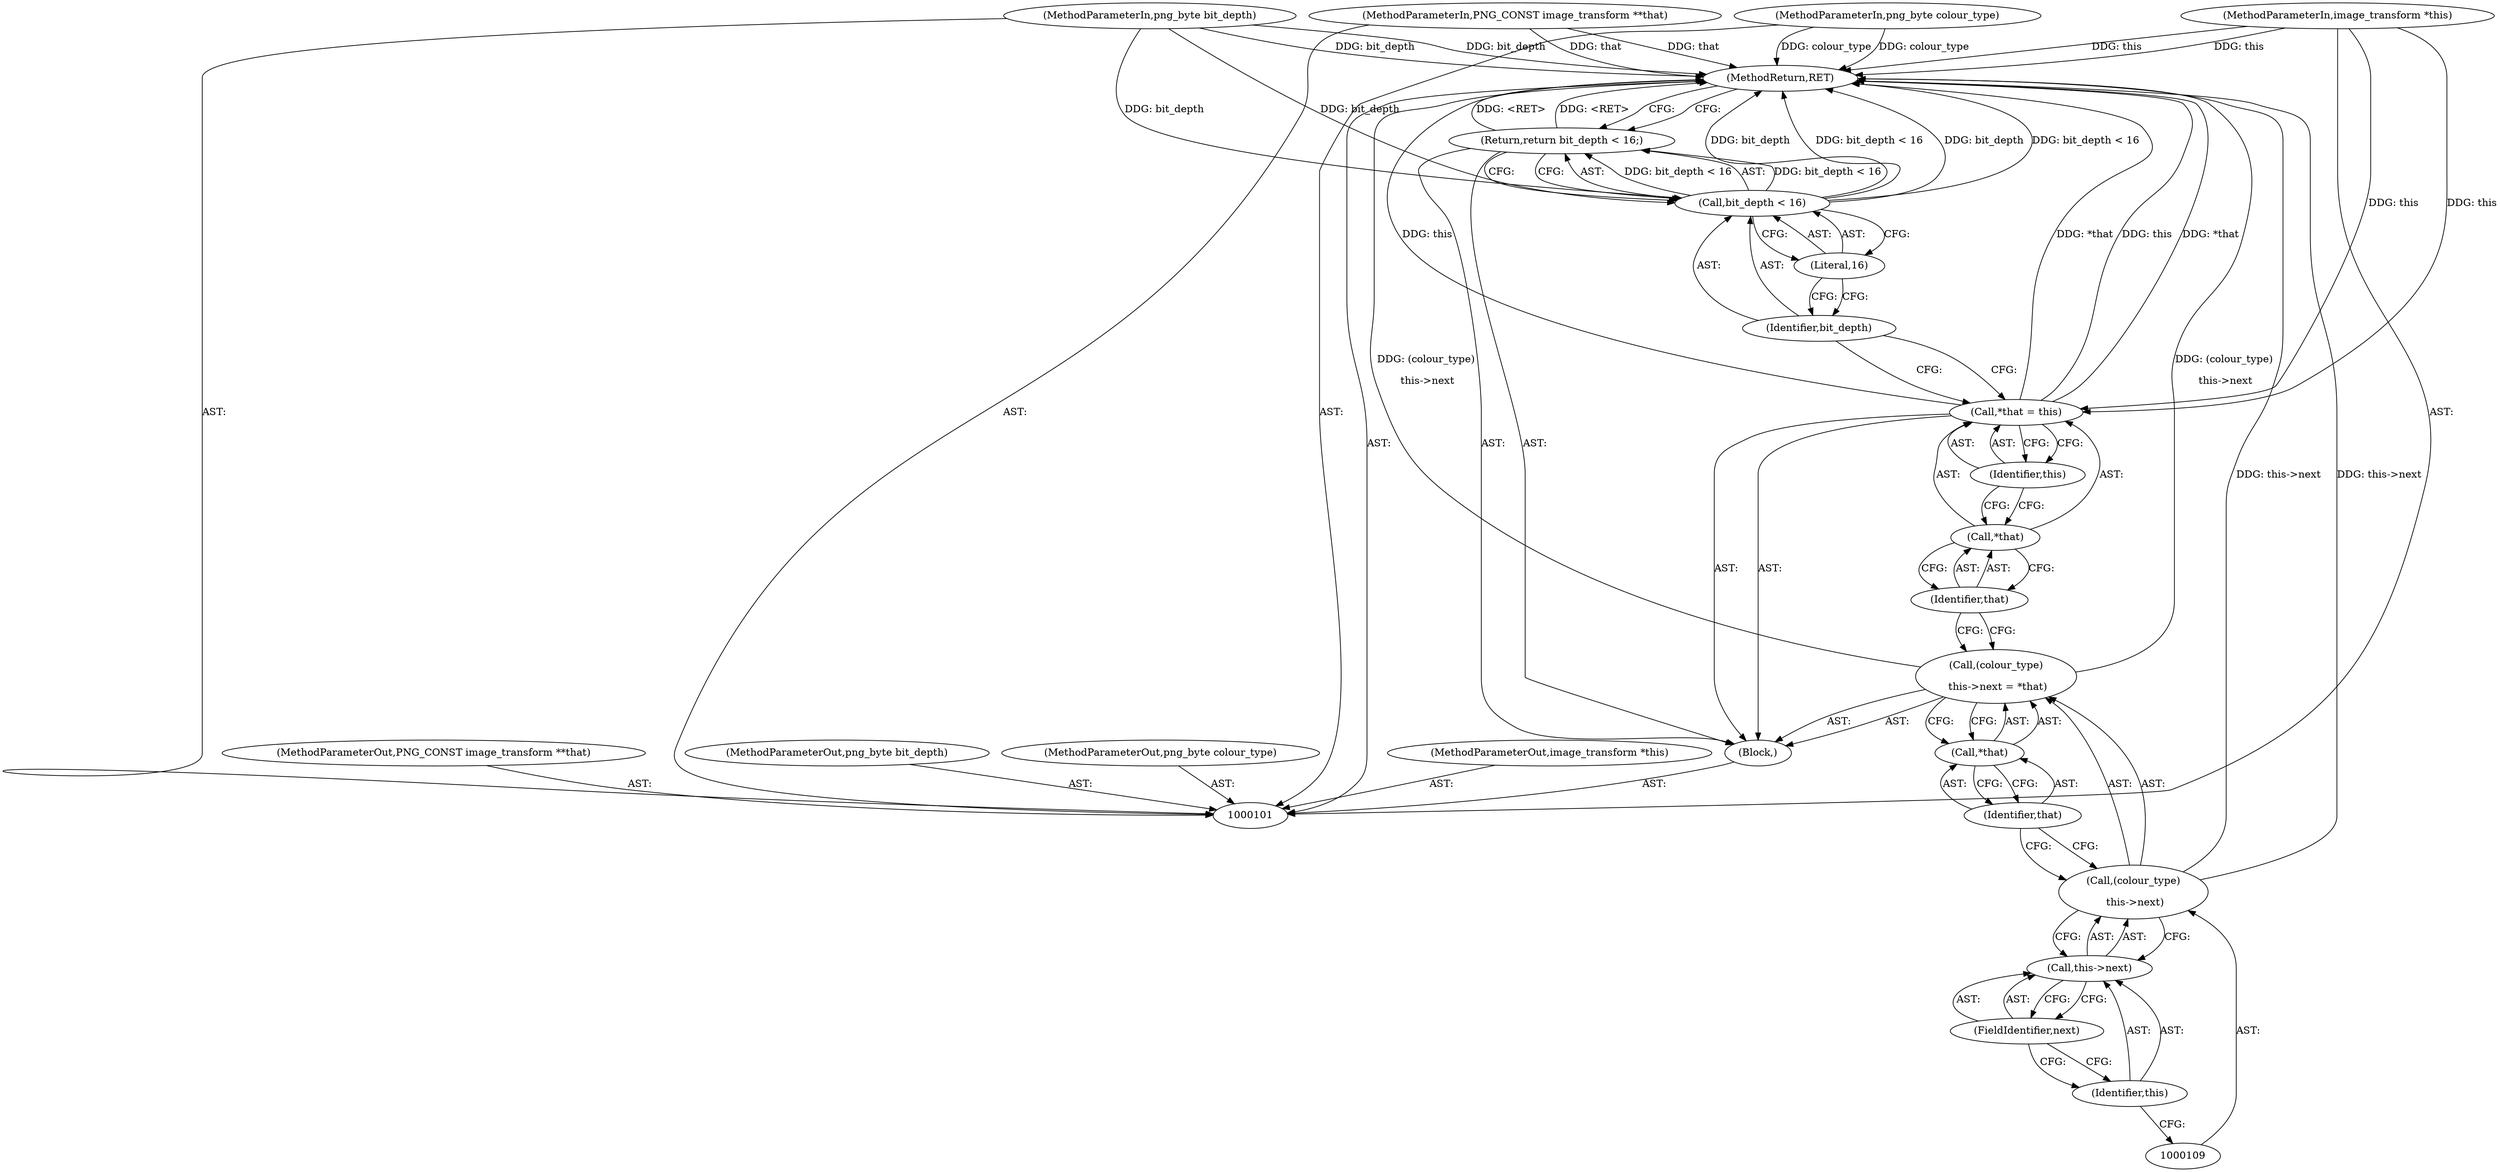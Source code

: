 digraph "1_Android_9d4853418ab2f754c2b63e091c29c5529b8b86ca_60" {
"1000123" [label="(MethodReturn,RET)"];
"1000102" [label="(MethodParameterIn,image_transform *this)"];
"1000154" [label="(MethodParameterOut,image_transform *this)"];
"1000119" [label="(Return,return bit_depth < 16;)"];
"1000122" [label="(Literal,16)"];
"1000120" [label="(Call,bit_depth < 16)"];
"1000121" [label="(Identifier,bit_depth)"];
"1000104" [label="(MethodParameterIn,png_byte colour_type)"];
"1000156" [label="(MethodParameterOut,png_byte colour_type)"];
"1000103" [label="(MethodParameterIn,PNG_CONST image_transform **that)"];
"1000155" [label="(MethodParameterOut,PNG_CONST image_transform **that)"];
"1000105" [label="(MethodParameterIn,png_byte bit_depth)"];
"1000157" [label="(MethodParameterOut,png_byte bit_depth)"];
"1000106" [label="(Block,)"];
"1000107" [label="(Call,(colour_type)\n \n this->next = *that)"];
"1000108" [label="(Call,(colour_type)\n \n this->next)"];
"1000110" [label="(Call,this->next)"];
"1000111" [label="(Identifier,this)"];
"1000113" [label="(Call,*that)"];
"1000114" [label="(Identifier,that)"];
"1000112" [label="(FieldIdentifier,next)"];
"1000115" [label="(Call,*that = this)"];
"1000116" [label="(Call,*that)"];
"1000117" [label="(Identifier,that)"];
"1000118" [label="(Identifier,this)"];
"1000123" -> "1000101"  [label="AST: "];
"1000123" -> "1000119"  [label="CFG: "];
"1000119" -> "1000123"  [label="DDG: <RET>"];
"1000107" -> "1000123"  [label="DDG: (colour_type)\n \n this->next"];
"1000104" -> "1000123"  [label="DDG: colour_type"];
"1000105" -> "1000123"  [label="DDG: bit_depth"];
"1000103" -> "1000123"  [label="DDG: that"];
"1000115" -> "1000123"  [label="DDG: this"];
"1000115" -> "1000123"  [label="DDG: *that"];
"1000102" -> "1000123"  [label="DDG: this"];
"1000120" -> "1000123"  [label="DDG: bit_depth"];
"1000120" -> "1000123"  [label="DDG: bit_depth < 16"];
"1000108" -> "1000123"  [label="DDG: this->next"];
"1000102" -> "1000101"  [label="AST: "];
"1000102" -> "1000123"  [label="DDG: this"];
"1000102" -> "1000115"  [label="DDG: this"];
"1000154" -> "1000101"  [label="AST: "];
"1000119" -> "1000106"  [label="AST: "];
"1000119" -> "1000120"  [label="CFG: "];
"1000120" -> "1000119"  [label="AST: "];
"1000123" -> "1000119"  [label="CFG: "];
"1000119" -> "1000123"  [label="DDG: <RET>"];
"1000120" -> "1000119"  [label="DDG: bit_depth < 16"];
"1000122" -> "1000120"  [label="AST: "];
"1000122" -> "1000121"  [label="CFG: "];
"1000120" -> "1000122"  [label="CFG: "];
"1000120" -> "1000119"  [label="AST: "];
"1000120" -> "1000122"  [label="CFG: "];
"1000121" -> "1000120"  [label="AST: "];
"1000122" -> "1000120"  [label="AST: "];
"1000119" -> "1000120"  [label="CFG: "];
"1000120" -> "1000123"  [label="DDG: bit_depth"];
"1000120" -> "1000123"  [label="DDG: bit_depth < 16"];
"1000120" -> "1000119"  [label="DDG: bit_depth < 16"];
"1000105" -> "1000120"  [label="DDG: bit_depth"];
"1000121" -> "1000120"  [label="AST: "];
"1000121" -> "1000115"  [label="CFG: "];
"1000122" -> "1000121"  [label="CFG: "];
"1000104" -> "1000101"  [label="AST: "];
"1000104" -> "1000123"  [label="DDG: colour_type"];
"1000156" -> "1000101"  [label="AST: "];
"1000103" -> "1000101"  [label="AST: "];
"1000103" -> "1000123"  [label="DDG: that"];
"1000155" -> "1000101"  [label="AST: "];
"1000105" -> "1000101"  [label="AST: "];
"1000105" -> "1000123"  [label="DDG: bit_depth"];
"1000105" -> "1000120"  [label="DDG: bit_depth"];
"1000157" -> "1000101"  [label="AST: "];
"1000106" -> "1000101"  [label="AST: "];
"1000107" -> "1000106"  [label="AST: "];
"1000115" -> "1000106"  [label="AST: "];
"1000119" -> "1000106"  [label="AST: "];
"1000107" -> "1000106"  [label="AST: "];
"1000107" -> "1000113"  [label="CFG: "];
"1000108" -> "1000107"  [label="AST: "];
"1000113" -> "1000107"  [label="AST: "];
"1000117" -> "1000107"  [label="CFG: "];
"1000107" -> "1000123"  [label="DDG: (colour_type)\n \n this->next"];
"1000108" -> "1000107"  [label="AST: "];
"1000108" -> "1000110"  [label="CFG: "];
"1000109" -> "1000108"  [label="AST: "];
"1000110" -> "1000108"  [label="AST: "];
"1000114" -> "1000108"  [label="CFG: "];
"1000108" -> "1000123"  [label="DDG: this->next"];
"1000110" -> "1000108"  [label="AST: "];
"1000110" -> "1000112"  [label="CFG: "];
"1000111" -> "1000110"  [label="AST: "];
"1000112" -> "1000110"  [label="AST: "];
"1000108" -> "1000110"  [label="CFG: "];
"1000111" -> "1000110"  [label="AST: "];
"1000111" -> "1000109"  [label="CFG: "];
"1000112" -> "1000111"  [label="CFG: "];
"1000113" -> "1000107"  [label="AST: "];
"1000113" -> "1000114"  [label="CFG: "];
"1000114" -> "1000113"  [label="AST: "];
"1000107" -> "1000113"  [label="CFG: "];
"1000114" -> "1000113"  [label="AST: "];
"1000114" -> "1000108"  [label="CFG: "];
"1000113" -> "1000114"  [label="CFG: "];
"1000112" -> "1000110"  [label="AST: "];
"1000112" -> "1000111"  [label="CFG: "];
"1000110" -> "1000112"  [label="CFG: "];
"1000115" -> "1000106"  [label="AST: "];
"1000115" -> "1000118"  [label="CFG: "];
"1000116" -> "1000115"  [label="AST: "];
"1000118" -> "1000115"  [label="AST: "];
"1000121" -> "1000115"  [label="CFG: "];
"1000115" -> "1000123"  [label="DDG: this"];
"1000115" -> "1000123"  [label="DDG: *that"];
"1000102" -> "1000115"  [label="DDG: this"];
"1000116" -> "1000115"  [label="AST: "];
"1000116" -> "1000117"  [label="CFG: "];
"1000117" -> "1000116"  [label="AST: "];
"1000118" -> "1000116"  [label="CFG: "];
"1000117" -> "1000116"  [label="AST: "];
"1000117" -> "1000107"  [label="CFG: "];
"1000116" -> "1000117"  [label="CFG: "];
"1000118" -> "1000115"  [label="AST: "];
"1000118" -> "1000116"  [label="CFG: "];
"1000115" -> "1000118"  [label="CFG: "];
}
